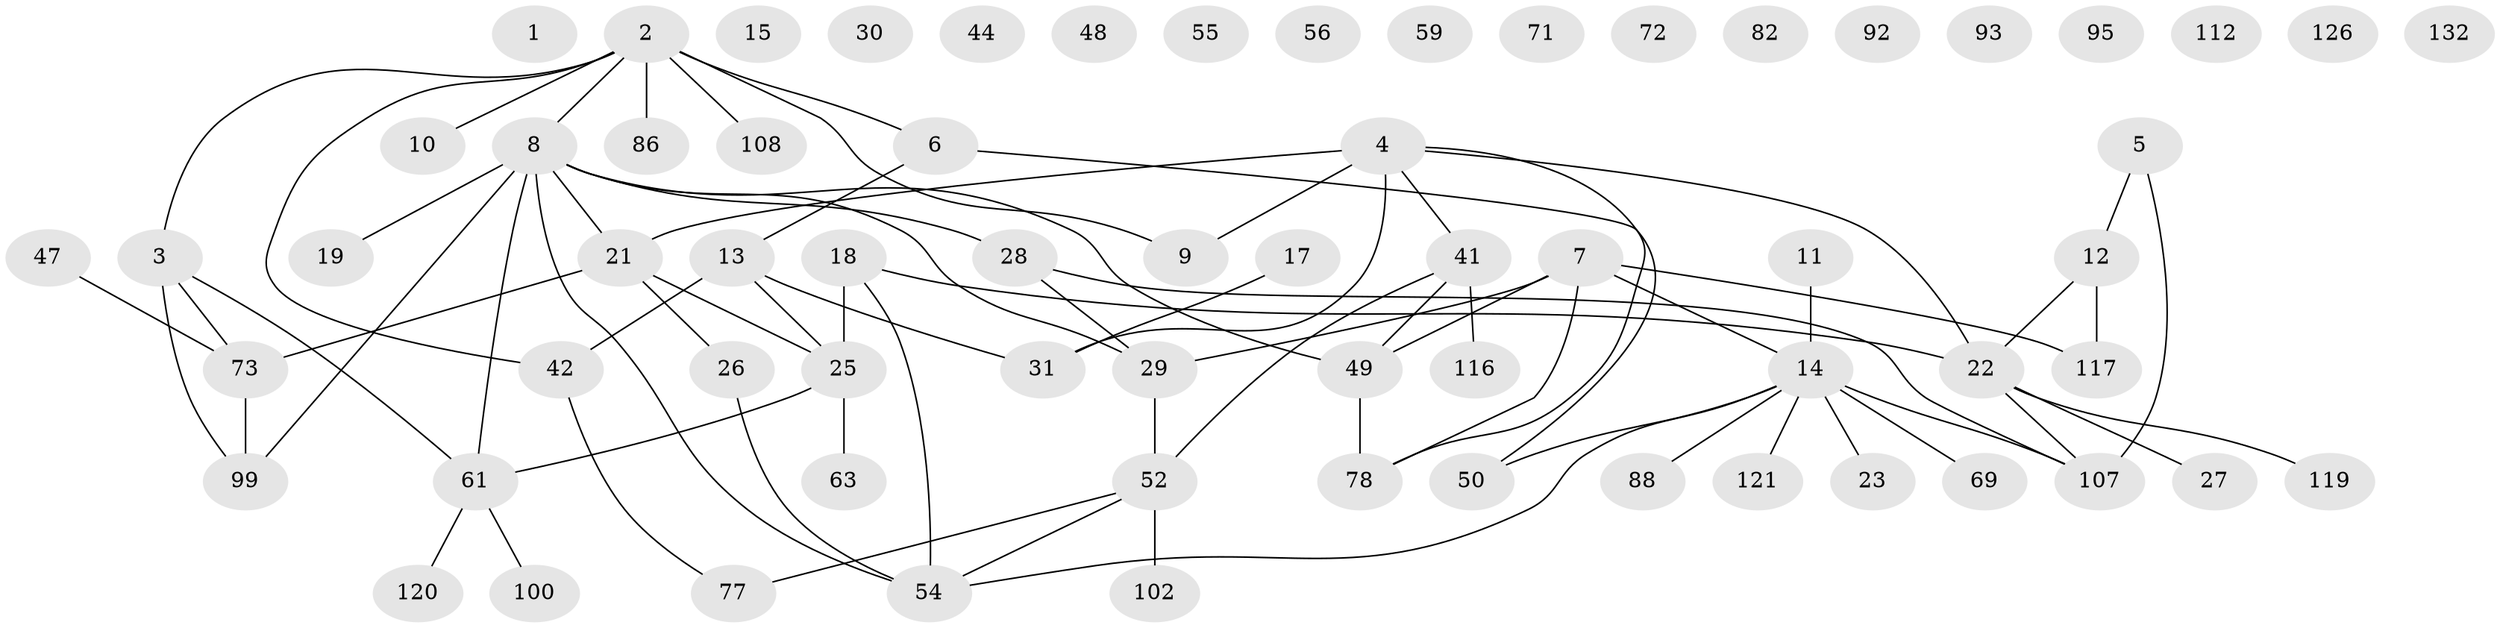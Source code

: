 // original degree distribution, {1: 0.26515151515151514, 3: 0.20454545454545456, 2: 0.23484848484848486, 6: 0.030303030303030304, 4: 0.10606060606060606, 0: 0.11363636363636363, 5: 0.045454545454545456}
// Generated by graph-tools (version 1.1) at 2025/16/03/04/25 18:16:30]
// undirected, 67 vertices, 75 edges
graph export_dot {
graph [start="1"]
  node [color=gray90,style=filled];
  1 [super="+36"];
  2 [super="+58+43+16"];
  3 [super="+113"];
  4 [super="+53+24"];
  5 [super="+20"];
  6 [super="+62"];
  7 [super="+37+81"];
  8 [super="+105+123+40+65"];
  9;
  10;
  11;
  12 [super="+45"];
  13 [super="+98"];
  14 [super="+104+90"];
  15;
  17;
  18 [super="+130"];
  19;
  21 [super="+32+89+114"];
  22 [super="+57+35+60+39"];
  23 [super="+111"];
  25 [super="+46"];
  26;
  27 [super="+34"];
  28 [super="+91"];
  29 [super="+64"];
  30;
  31 [super="+67+38"];
  41 [super="+75"];
  42 [super="+66+79"];
  44 [super="+103"];
  47;
  48;
  49 [super="+131"];
  50 [super="+109"];
  52 [super="+70"];
  54 [super="+76"];
  55;
  56;
  59;
  61 [super="+87+68"];
  63 [super="+74"];
  69;
  71;
  72;
  73 [super="+84"];
  77 [super="+94"];
  78 [super="+80"];
  82;
  86;
  88 [super="+115"];
  92;
  93;
  95;
  99;
  100;
  102;
  107;
  108;
  112;
  116;
  117;
  119;
  120;
  121 [super="+125"];
  126;
  132;
  2 -- 9;
  2 -- 42;
  2 -- 86;
  2 -- 3;
  2 -- 8;
  2 -- 10;
  2 -- 108;
  2 -- 6 [weight=2];
  3 -- 99;
  3 -- 73;
  3 -- 61;
  4 -- 21 [weight=2];
  4 -- 22;
  4 -- 9;
  4 -- 31;
  4 -- 41;
  4 -- 78;
  5 -- 107;
  5 -- 12;
  6 -- 50;
  6 -- 13;
  7 -- 49;
  7 -- 117;
  7 -- 29;
  7 -- 14;
  7 -- 78;
  8 -- 54;
  8 -- 99;
  8 -- 19;
  8 -- 61;
  8 -- 49;
  8 -- 28;
  8 -- 29;
  8 -- 21;
  11 -- 14;
  12 -- 117;
  12 -- 22;
  13 -- 25;
  13 -- 42;
  13 -- 31;
  14 -- 23;
  14 -- 69;
  14 -- 107;
  14 -- 54;
  14 -- 121;
  14 -- 50;
  14 -- 88;
  17 -- 31;
  18 -- 22;
  18 -- 25;
  18 -- 54;
  21 -- 26;
  21 -- 25;
  21 -- 73;
  22 -- 27;
  22 -- 107;
  22 -- 119;
  25 -- 61;
  25 -- 63;
  26 -- 54;
  28 -- 107;
  28 -- 29;
  29 -- 52;
  41 -- 52 [weight=2];
  41 -- 49;
  41 -- 116;
  42 -- 77;
  47 -- 73;
  49 -- 78;
  52 -- 102;
  52 -- 54;
  52 -- 77;
  61 -- 100;
  61 -- 120;
  73 -- 99;
}
